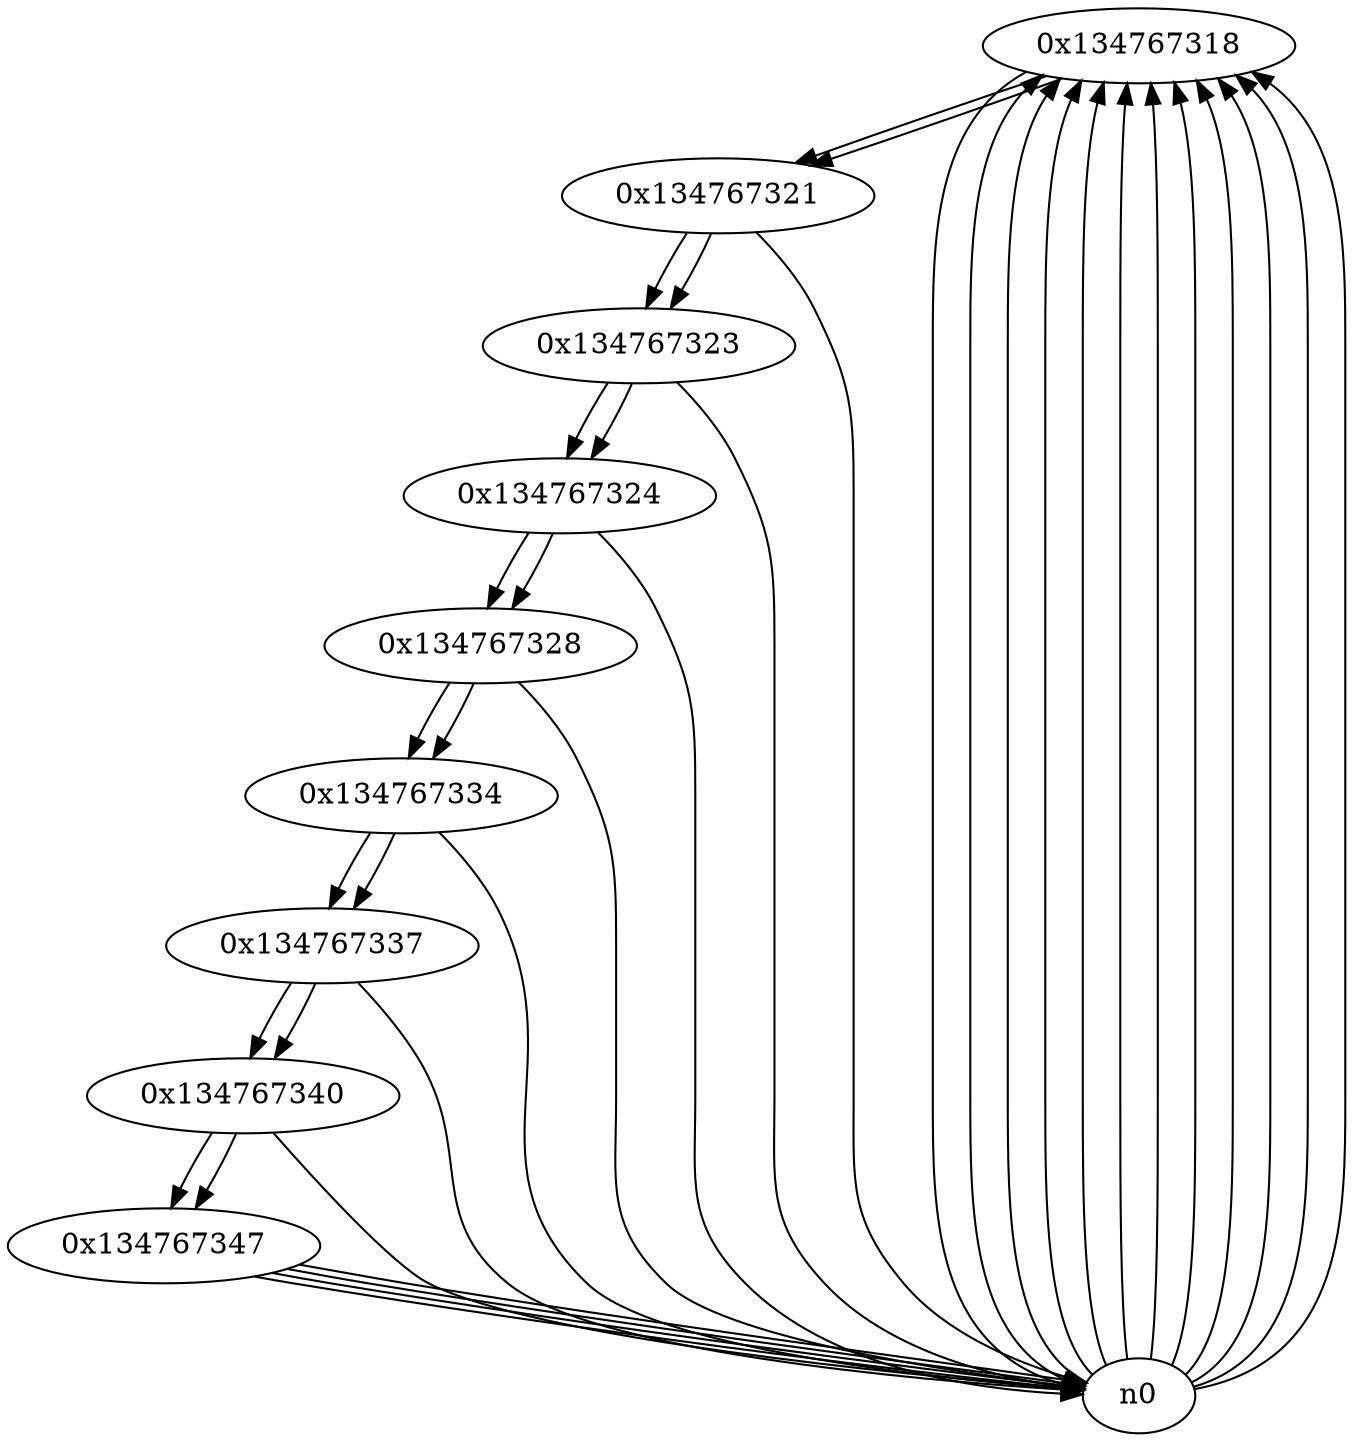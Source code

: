 digraph G{
/* nodes */
  n1 [label="0x134767318"]
  n2 [label="0x134767321"]
  n3 [label="0x134767323"]
  n4 [label="0x134767324"]
  n5 [label="0x134767328"]
  n6 [label="0x134767334"]
  n7 [label="0x134767337"]
  n8 [label="0x134767340"]
  n9 [label="0x134767347"]
/* edges */
n1 -> n2;
n1 -> n0;
n0 -> n1;
n0 -> n1;
n0 -> n1;
n0 -> n1;
n0 -> n1;
n0 -> n1;
n0 -> n1;
n0 -> n1;
n0 -> n1;
n0 -> n1;
n0 -> n1;
n2 -> n3;
n2 -> n0;
n1 -> n2;
n3 -> n4;
n3 -> n0;
n2 -> n3;
n4 -> n5;
n4 -> n0;
n3 -> n4;
n5 -> n6;
n5 -> n0;
n4 -> n5;
n6 -> n7;
n6 -> n0;
n5 -> n6;
n7 -> n8;
n7 -> n0;
n6 -> n7;
n8 -> n9;
n8 -> n0;
n7 -> n8;
n9 -> n0;
n9 -> n0;
n9 -> n0;
n9 -> n0;
n8 -> n9;
}
